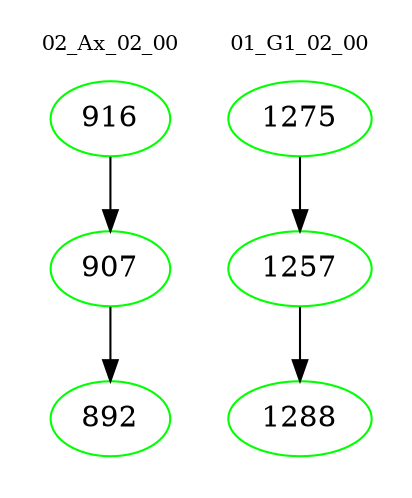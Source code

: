 digraph{
subgraph cluster_0 {
color = white
label = "02_Ax_02_00";
fontsize=10;
T0_916 [label="916", color="green"]
T0_916 -> T0_907 [color="black"]
T0_907 [label="907", color="green"]
T0_907 -> T0_892 [color="black"]
T0_892 [label="892", color="green"]
}
subgraph cluster_1 {
color = white
label = "01_G1_02_00";
fontsize=10;
T1_1275 [label="1275", color="green"]
T1_1275 -> T1_1257 [color="black"]
T1_1257 [label="1257", color="green"]
T1_1257 -> T1_1288 [color="black"]
T1_1288 [label="1288", color="green"]
}
}
